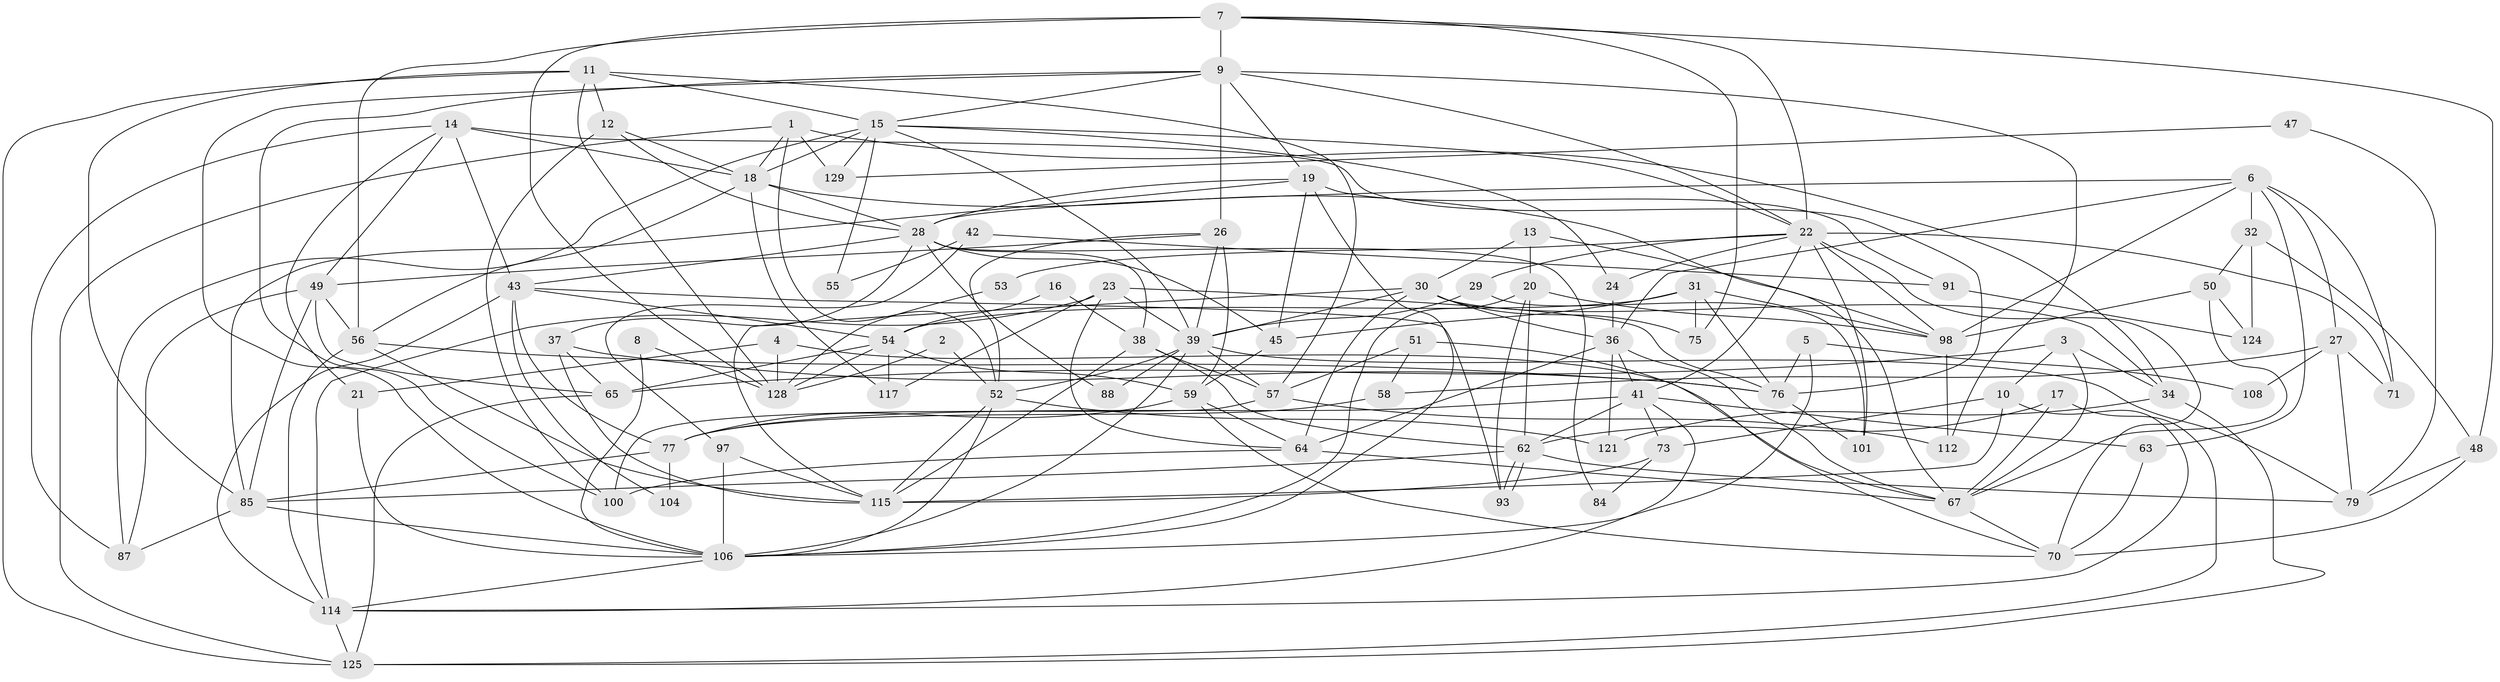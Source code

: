 // original degree distribution, {4: 0.24806201550387597, 2: 0.11627906976744186, 3: 0.32558139534883723, 5: 0.14728682170542637, 7: 0.05426356589147287, 6: 0.09302325581395349, 8: 0.015503875968992248}
// Generated by graph-tools (version 1.1) at 2025/11/02/27/25 16:11:22]
// undirected, 87 vertices, 214 edges
graph export_dot {
graph [start="1"]
  node [color=gray90,style=filled];
  1 [super="+78"];
  2;
  3;
  4;
  5;
  6 [super="+99"];
  7 [super="+40"];
  8;
  9 [super="+68"];
  10 [super="+83"];
  11 [super="+102"];
  12;
  13;
  14 [super="+80"];
  15 [super="+95"];
  16;
  17 [super="+25"];
  18 [super="+81"];
  19 [super="+44"];
  20 [super="+35"];
  21;
  22 [super="+33"];
  23;
  24;
  26 [super="+82"];
  27 [super="+103"];
  28 [super="+110"];
  29 [super="+46"];
  30;
  31;
  32;
  34 [super="+107"];
  36 [super="+72"];
  37;
  38;
  39 [super="+123"];
  41;
  42;
  43 [super="+61"];
  45 [super="+105"];
  47;
  48 [super="+96"];
  49 [super="+86"];
  50 [super="+74"];
  51;
  52 [super="+90"];
  53;
  54 [super="+111"];
  55;
  56 [super="+69"];
  57 [super="+116"];
  58 [super="+60"];
  59 [super="+109"];
  62 [super="+120"];
  63 [super="+66"];
  64 [super="+127"];
  65 [super="+92"];
  67 [super="+94"];
  70;
  71;
  73;
  75;
  76 [super="+122"];
  77 [super="+126"];
  79;
  84;
  85 [super="+89"];
  87;
  88;
  91;
  93;
  97;
  98;
  100;
  101;
  104;
  106 [super="+113"];
  108;
  112;
  114 [super="+118"];
  115 [super="+119"];
  117;
  121;
  124;
  125;
  128;
  129;
  1 -- 34;
  1 -- 129;
  1 -- 125;
  1 -- 18;
  1 -- 52;
  2 -- 128;
  2 -- 52;
  3 -- 10;
  3 -- 67;
  3 -- 65;
  3 -- 34;
  4 -- 67;
  4 -- 21;
  4 -- 128;
  5 -- 76;
  5 -- 106;
  5 -- 108;
  6 -- 28;
  6 -- 27;
  6 -- 36;
  6 -- 32;
  6 -- 98;
  6 -- 71;
  6 -- 63;
  7 -- 128;
  7 -- 22;
  7 -- 75;
  7 -- 56 [weight=2];
  7 -- 9;
  7 -- 48;
  8 -- 128;
  8 -- 106;
  9 -- 100;
  9 -- 22;
  9 -- 112;
  9 -- 19;
  9 -- 106;
  9 -- 26;
  9 -- 15;
  10 -- 73;
  10 -- 115;
  10 -- 114;
  11 -- 15;
  11 -- 85;
  11 -- 128;
  11 -- 12;
  11 -- 125;
  11 -- 57;
  12 -- 100;
  12 -- 28;
  12 -- 18;
  13 -- 20;
  13 -- 98;
  13 -- 30;
  14 -- 87;
  14 -- 21;
  14 -- 18;
  14 -- 43;
  14 -- 76;
  14 -- 49;
  15 -- 22;
  15 -- 24;
  15 -- 129;
  15 -- 18;
  15 -- 55;
  15 -- 87;
  15 -- 39;
  16 -- 54;
  16 -- 38;
  17 -- 62;
  17 -- 67;
  17 -- 125;
  18 -- 56;
  18 -- 28;
  18 -- 67;
  18 -- 117;
  19 -- 85;
  19 -- 28;
  19 -- 106;
  19 -- 91;
  19 -- 45;
  20 -- 93;
  20 -- 98;
  20 -- 106;
  20 -- 62;
  21 -- 106;
  22 -- 70;
  22 -- 71;
  22 -- 98;
  22 -- 101;
  22 -- 53;
  22 -- 24;
  22 -- 41;
  22 -- 29;
  23 -- 117;
  23 -- 76;
  23 -- 114;
  23 -- 64;
  23 -- 39;
  24 -- 36;
  26 -- 52;
  26 -- 59 [weight=2];
  26 -- 39;
  26 -- 49;
  27 -- 79;
  27 -- 108;
  27 -- 58;
  27 -- 71;
  28 -- 37;
  28 -- 38;
  28 -- 84;
  28 -- 88;
  28 -- 43;
  28 -- 45;
  29 -- 39;
  29 -- 101;
  30 -- 34;
  30 -- 36;
  30 -- 39;
  30 -- 64;
  30 -- 75;
  30 -- 115;
  31 -- 75;
  31 -- 98;
  31 -- 54;
  31 -- 76;
  31 -- 45;
  32 -- 48;
  32 -- 50;
  32 -- 124;
  34 -- 125;
  34 -- 121;
  36 -- 64;
  36 -- 67;
  36 -- 121;
  36 -- 41;
  37 -- 76;
  37 -- 65;
  37 -- 115;
  38 -- 62;
  38 -- 57;
  38 -- 115;
  39 -- 57;
  39 -- 106;
  39 -- 79;
  39 -- 88;
  39 -- 52;
  41 -- 63;
  41 -- 73;
  41 -- 114;
  41 -- 62;
  41 -- 77;
  42 -- 91;
  42 -- 97;
  42 -- 55;
  43 -- 114;
  43 -- 54;
  43 -- 104;
  43 -- 93;
  43 -- 77;
  45 -- 59;
  47 -- 79;
  47 -- 129;
  48 -- 70;
  48 -- 79;
  49 -- 65;
  49 -- 56;
  49 -- 85;
  49 -- 87;
  50 -- 124;
  50 -- 67;
  50 -- 98;
  51 -- 70;
  51 -- 57;
  51 -- 58;
  52 -- 121;
  52 -- 106;
  52 -- 115;
  53 -- 128;
  54 -- 128;
  54 -- 59;
  54 -- 117;
  54 -- 65;
  56 -- 115;
  56 -- 114;
  56 -- 76;
  57 -- 112;
  57 -- 100;
  58 -- 77;
  59 -- 70;
  59 -- 64;
  59 -- 77;
  62 -- 93;
  62 -- 93;
  62 -- 85;
  62 -- 79;
  63 -- 70;
  64 -- 100;
  64 -- 67;
  65 -- 125;
  67 -- 70;
  73 -- 84;
  73 -- 115;
  76 -- 101;
  77 -- 85;
  77 -- 104;
  85 -- 87;
  85 -- 106;
  91 -- 124;
  97 -- 106;
  97 -- 115;
  98 -- 112;
  106 -- 114;
  114 -- 125;
}
